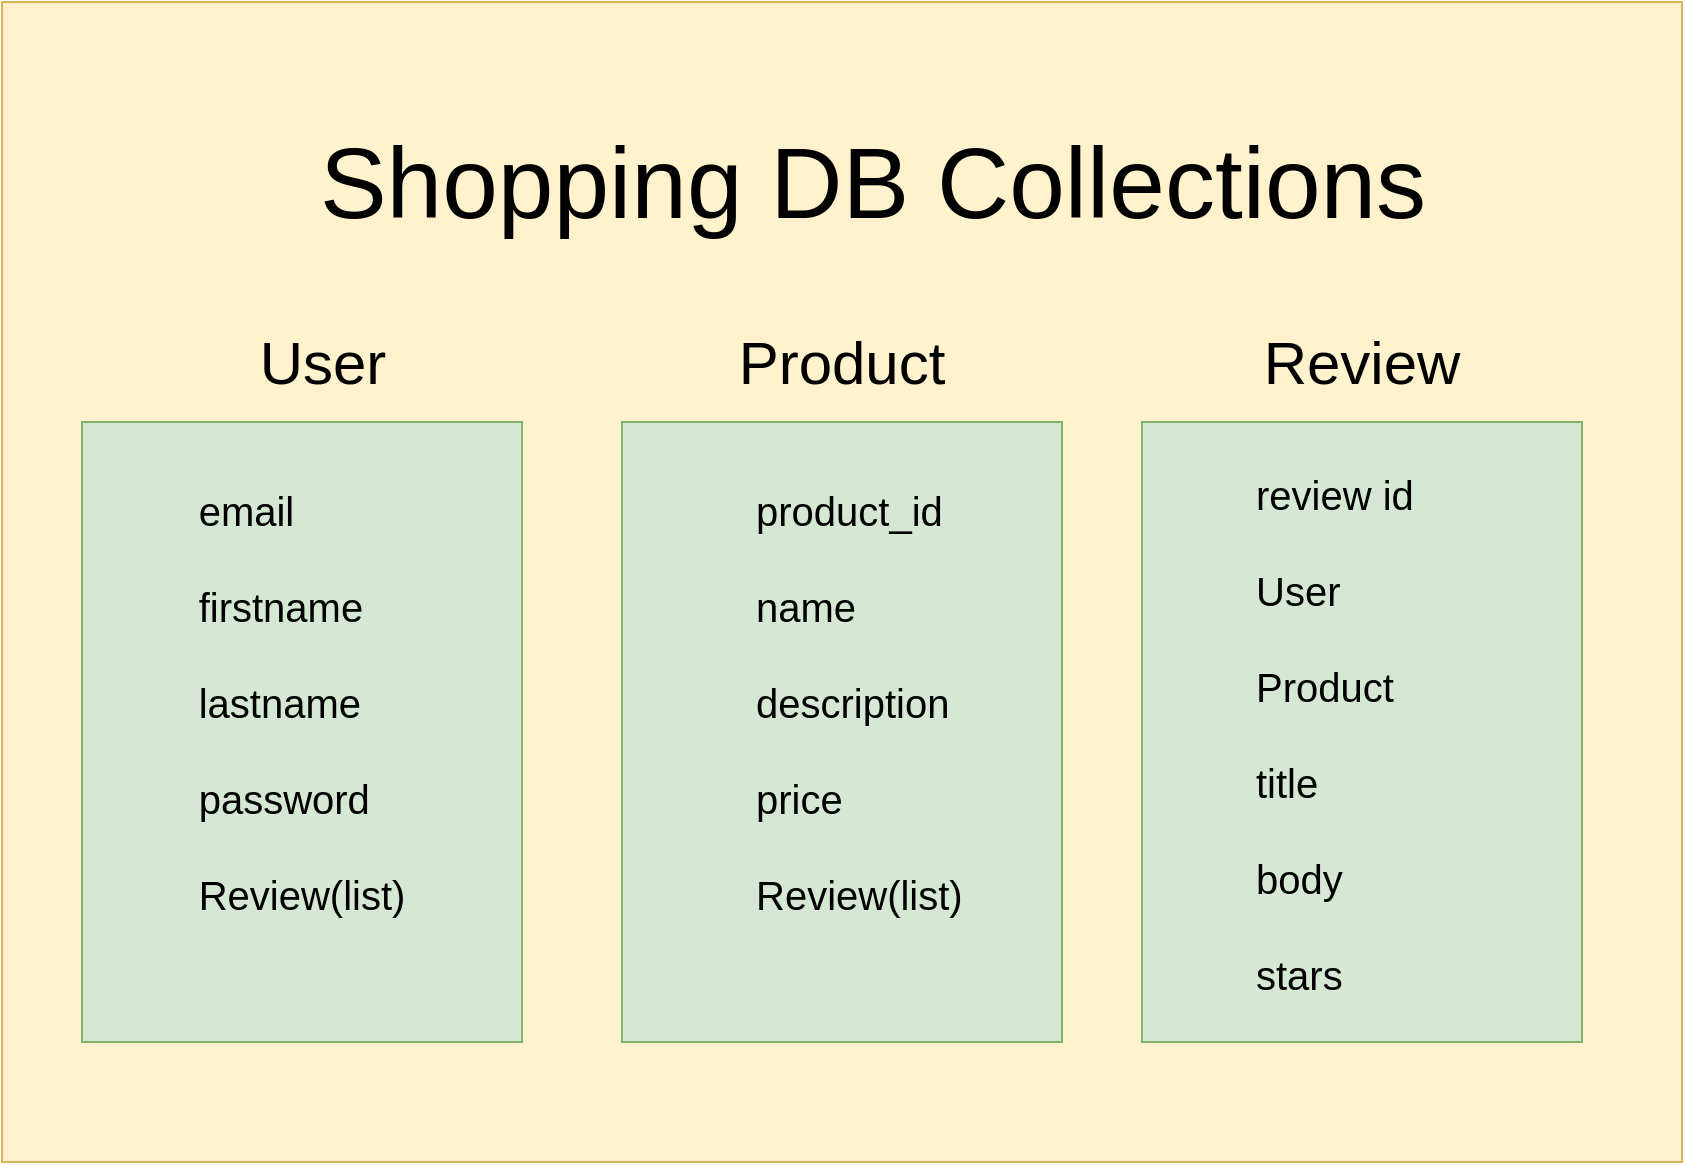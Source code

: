 <mxfile version="14.9.6"><diagram id="GcE9P7JYYw5BhS-uvFOw" name="Page-1"><mxGraphModel dx="1422" dy="701" grid="1" gridSize="10" guides="1" tooltips="1" connect="1" arrows="1" fold="1" page="1" pageScale="1" pageWidth="850" pageHeight="1100" math="0" shadow="0"><root><mxCell id="0"/><mxCell id="1" parent="0"/><mxCell id="FfTGr7Fb9GJDxaARSRJf-11" value="" style="rounded=0;whiteSpace=wrap;html=1;fontSize=20;fillColor=#fff2cc;strokeColor=#d6b656;" vertex="1" parent="1"><mxGeometry x="30" y="20" width="840" height="580" as="geometry"/></mxCell><mxCell id="FfTGr7Fb9GJDxaARSRJf-3" value="&lt;div&gt;&lt;br&gt;&lt;/div&gt;&lt;div&gt;&lt;br&gt;&lt;/div&gt;" style="rounded=0;whiteSpace=wrap;html=1;labelPosition=center;verticalLabelPosition=top;align=center;verticalAlign=bottom;fillColor=#d5e8d4;strokeColor=#82b366;" vertex="1" parent="1"><mxGeometry x="70" y="230" width="220" height="310" as="geometry"/></mxCell><mxCell id="FfTGr7Fb9GJDxaARSRJf-4" value="&lt;div&gt;&lt;br&gt;&lt;/div&gt;&lt;div&gt;&lt;br&gt;&lt;/div&gt;" style="rounded=0;whiteSpace=wrap;html=1;labelPosition=center;verticalLabelPosition=top;align=center;verticalAlign=bottom;fillColor=#d5e8d4;strokeColor=#82b366;" vertex="1" parent="1"><mxGeometry x="340" y="230" width="220" height="310" as="geometry"/></mxCell><mxCell id="FfTGr7Fb9GJDxaARSRJf-5" value="&lt;div&gt;&lt;br&gt;&lt;/div&gt;&lt;div&gt;&lt;br&gt;&lt;/div&gt;" style="rounded=0;whiteSpace=wrap;html=1;labelPosition=center;verticalLabelPosition=top;align=center;verticalAlign=bottom;fillColor=#d5e8d4;strokeColor=#82b366;" vertex="1" parent="1"><mxGeometry x="600" y="230" width="220" height="310" as="geometry"/></mxCell><mxCell id="FfTGr7Fb9GJDxaARSRJf-6" value="&lt;font style=&quot;font-size: 30px&quot;&gt;User&lt;/font&gt;" style="text;html=1;align=center;verticalAlign=middle;resizable=0;points=[];autosize=1;strokeColor=none;" vertex="1" parent="1"><mxGeometry x="150" y="190" width="80" height="20" as="geometry"/></mxCell><mxCell id="FfTGr7Fb9GJDxaARSRJf-7" value="&lt;font style=&quot;font-size: 30px&quot;&gt;Product&lt;/font&gt;" style="text;html=1;strokeColor=none;fillColor=none;align=center;verticalAlign=middle;whiteSpace=wrap;rounded=0;fontSize=20;" vertex="1" parent="1"><mxGeometry x="430" y="190" width="40" height="20" as="geometry"/></mxCell><mxCell id="FfTGr7Fb9GJDxaARSRJf-9" value="&lt;div&gt;&lt;font style=&quot;font-size: 30px&quot;&gt;Review&lt;/font&gt;&lt;/div&gt;" style="text;html=1;strokeColor=none;fillColor=none;align=center;verticalAlign=middle;whiteSpace=wrap;rounded=0;fontSize=20;" vertex="1" parent="1"><mxGeometry x="690" y="190" width="40" height="20" as="geometry"/></mxCell><mxCell id="FfTGr7Fb9GJDxaARSRJf-10" value="&lt;font style=&quot;font-size: 50px&quot;&gt;Shopping DB Collections&lt;/font&gt;" style="text;html=1;align=center;verticalAlign=middle;resizable=0;points=[];autosize=1;strokeColor=none;fontSize=20;" vertex="1" parent="1"><mxGeometry x="180" y="90" width="570" height="40" as="geometry"/></mxCell><mxCell id="FfTGr7Fb9GJDxaARSRJf-12" value="&lt;div align=&quot;left&quot;&gt;email&lt;/div&gt;&lt;div align=&quot;left&quot;&gt;&lt;br&gt;&lt;/div&gt;&lt;div align=&quot;left&quot;&gt;firstname&lt;/div&gt;&lt;div align=&quot;left&quot;&gt;&lt;br&gt;&lt;/div&gt;&lt;div align=&quot;left&quot;&gt;lastname&lt;/div&gt;&lt;div align=&quot;left&quot;&gt;&lt;br&gt;&lt;/div&gt;&lt;div align=&quot;left&quot;&gt;password&lt;/div&gt;&lt;div align=&quot;left&quot;&gt;&lt;br&gt;&lt;/div&gt;&lt;div align=&quot;left&quot;&gt;Review(list)&lt;br&gt;&lt;/div&gt;" style="text;html=1;strokeColor=none;fillColor=none;align=center;verticalAlign=middle;whiteSpace=wrap;rounded=0;fontSize=20;labelPosition=center;verticalLabelPosition=middle;" vertex="1" parent="1"><mxGeometry x="150" y="360" width="60" height="20" as="geometry"/></mxCell><mxCell id="FfTGr7Fb9GJDxaARSRJf-13" value="&lt;div align=&quot;left&quot;&gt;product_id&lt;/div&gt;&lt;div align=&quot;left&quot;&gt;&lt;br&gt;&lt;/div&gt;&lt;div align=&quot;left&quot;&gt;name&lt;/div&gt;&lt;div align=&quot;left&quot;&gt;&lt;br&gt;&lt;/div&gt;&lt;div align=&quot;left&quot;&gt;description&lt;/div&gt;&lt;div align=&quot;left&quot;&gt;&lt;br&gt;&lt;/div&gt;&lt;div align=&quot;left&quot;&gt;price&lt;/div&gt;&lt;div align=&quot;left&quot;&gt;&lt;br&gt;&lt;/div&gt;&lt;div align=&quot;left&quot;&gt;Review(list)&lt;br&gt;&lt;/div&gt;" style="text;html=1;strokeColor=none;fillColor=none;align=left;verticalAlign=middle;whiteSpace=wrap;rounded=0;fontSize=20;" vertex="1" parent="1"><mxGeometry x="405" y="360" width="40" height="20" as="geometry"/></mxCell><mxCell id="FfTGr7Fb9GJDxaARSRJf-14" value="&lt;div&gt;review id&lt;/div&gt;&lt;div&gt;&lt;br&gt;&lt;/div&gt;&lt;div&gt;User&lt;/div&gt;&lt;div&gt;&lt;br&gt;&lt;/div&gt;&lt;div&gt;Product&lt;/div&gt;&lt;div&gt;&lt;br&gt;&lt;/div&gt;&lt;div&gt;title&lt;/div&gt;&lt;div&gt;&lt;br&gt;&lt;/div&gt;&lt;div&gt;body&lt;/div&gt;&lt;div&gt;&lt;br&gt;&lt;/div&gt;&lt;div&gt;stars&lt;br&gt;&lt;/div&gt;&lt;div&gt;&lt;br&gt;&lt;/div&gt;&lt;div&gt;&lt;br&gt;&lt;/div&gt;" style="text;html=1;strokeColor=none;fillColor=none;align=left;verticalAlign=middle;whiteSpace=wrap;rounded=0;fontSize=20;labelPosition=center;verticalLabelPosition=middle;" vertex="1" parent="1"><mxGeometry x="655" y="400" width="110" height="20" as="geometry"/></mxCell></root></mxGraphModel></diagram></mxfile>